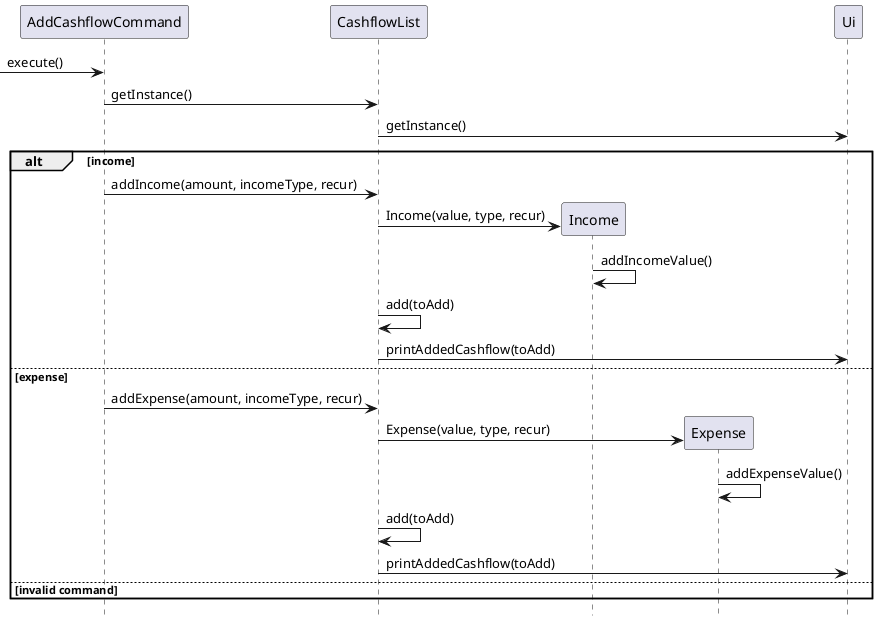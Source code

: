 @startuml

participant AddCashflowCommand
participant CashflowList
participant Income
participant Expense
participant Ui

-> AddCashflowCommand: execute()
AddCashflowCommand -> CashflowList: getInstance()
CashflowList -> Ui: getInstance()
alt income
    AddCashflowCommand -> CashflowList: addIncome(amount, incomeType, recur)
    create Income
    CashflowList -> Income: Income(value, type, recur)
    Income -> Income: addIncomeValue()
    CashflowList -> CashflowList: add(toAdd)
    CashflowList -> Ui: printAddedCashflow(toAdd)

else expense
    AddCashflowCommand -> CashflowList: addExpense(amount, incomeType, recur)
    create Expense
    CashflowList -> Expense: Expense(value, type, recur)
    Expense -> Expense: addExpenseValue()
    CashflowList -> CashflowList: add(toAdd)
    CashflowList -> Ui: printAddedCashflow(toAdd)
else invalid command
end

hide footbox
@enduml